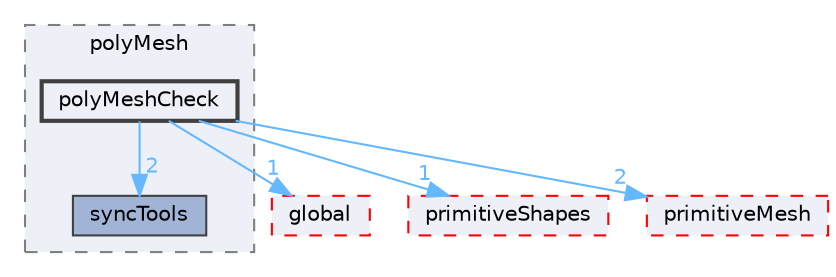 digraph "src/OpenFOAM/meshes/polyMesh/polyMeshCheck"
{
 // LATEX_PDF_SIZE
  bgcolor="transparent";
  edge [fontname=Helvetica,fontsize=10,labelfontname=Helvetica,labelfontsize=10];
  node [fontname=Helvetica,fontsize=10,shape=box,height=0.2,width=0.4];
  compound=true
  subgraph clusterdir_5e5a63cb97aae3d01c8e98f0c14953bc {
    graph [ bgcolor="#edf0f7", pencolor="grey50", label="polyMesh", fontname=Helvetica,fontsize=10 style="filled,dashed", URL="dir_5e5a63cb97aae3d01c8e98f0c14953bc.html",tooltip=""]
  dir_846fa5f9578248909e3d5e97be33930d [label="syncTools", fillcolor="#a2b4d6", color="grey25", style="filled", URL="dir_846fa5f9578248909e3d5e97be33930d.html",tooltip=""];
  dir_3e84726d0154b50af3a1a7ed05c0a6bf [label="polyMeshCheck", fillcolor="#edf0f7", color="grey25", style="filled,bold", URL="dir_3e84726d0154b50af3a1a7ed05c0a6bf.html",tooltip=""];
  }
  dir_8583492183f4d27c76555f8f333dd07b [label="global", fillcolor="#edf0f7", color="red", style="filled,dashed", URL="dir_8583492183f4d27c76555f8f333dd07b.html",tooltip=""];
  dir_a36ac568b20b0ed2190ed53a491bc296 [label="primitiveShapes", fillcolor="#edf0f7", color="red", style="filled,dashed", URL="dir_a36ac568b20b0ed2190ed53a491bc296.html",tooltip=""];
  dir_d498992fb7d3f293d898bf6d3a4df869 [label="primitiveMesh", fillcolor="#edf0f7", color="red", style="filled,dashed", URL="dir_d498992fb7d3f293d898bf6d3a4df869.html",tooltip=""];
  dir_3e84726d0154b50af3a1a7ed05c0a6bf->dir_846fa5f9578248909e3d5e97be33930d [headlabel="2", labeldistance=1.5 headhref="dir_002982_003940.html" href="dir_002982_003940.html" color="steelblue1" fontcolor="steelblue1"];
  dir_3e84726d0154b50af3a1a7ed05c0a6bf->dir_8583492183f4d27c76555f8f333dd07b [headlabel="1", labeldistance=1.5 headhref="dir_002982_001645.html" href="dir_002982_001645.html" color="steelblue1" fontcolor="steelblue1"];
  dir_3e84726d0154b50af3a1a7ed05c0a6bf->dir_a36ac568b20b0ed2190ed53a491bc296 [headlabel="1", labeldistance=1.5 headhref="dir_002982_003070.html" href="dir_002982_003070.html" color="steelblue1" fontcolor="steelblue1"];
  dir_3e84726d0154b50af3a1a7ed05c0a6bf->dir_d498992fb7d3f293d898bf6d3a4df869 [headlabel="2", labeldistance=1.5 headhref="dir_002982_003063.html" href="dir_002982_003063.html" color="steelblue1" fontcolor="steelblue1"];
}
